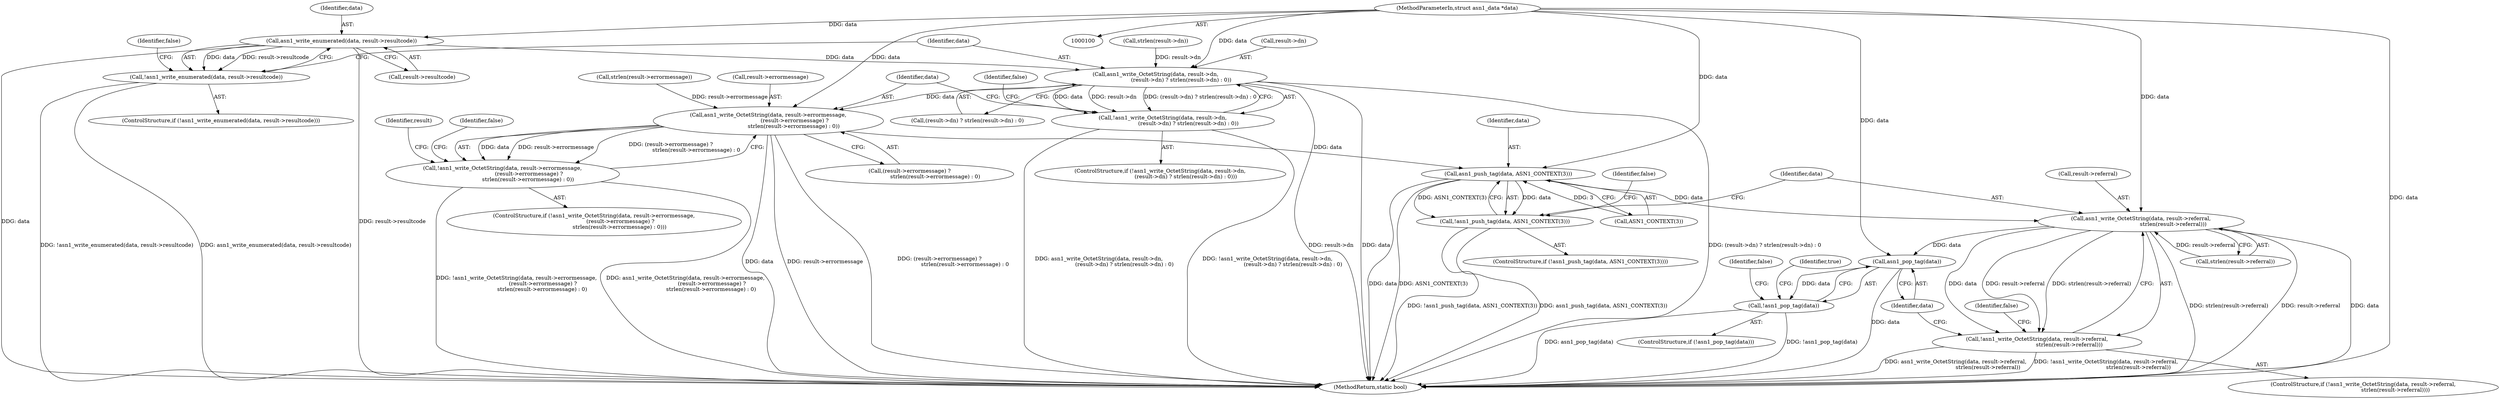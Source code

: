 digraph "0_samba_530d50a1abdcdf4d1775652d4c456c1274d83d8d_0@pointer" {
"1000106" [label="(Call,asn1_write_enumerated(data, result->resultcode))"];
"1000101" [label="(MethodParameterIn,struct asn1_data *data)"];
"1000105" [label="(Call,!asn1_write_enumerated(data, result->resultcode))"];
"1000115" [label="(Call,asn1_write_OctetString(data, result->dn,\n                              (result->dn) ? strlen(result->dn) : 0))"];
"1000114" [label="(Call,!asn1_write_OctetString(data, result->dn,\n                              (result->dn) ? strlen(result->dn) : 0))"];
"1000133" [label="(Call,asn1_write_OctetString(data, result->errormessage,\n                               (result->errormessage) ?\n                              strlen(result->errormessage) : 0))"];
"1000132" [label="(Call,!asn1_write_OctetString(data, result->errormessage,\n                               (result->errormessage) ?\n                              strlen(result->errormessage) : 0))"];
"1000156" [label="(Call,asn1_push_tag(data, ASN1_CONTEXT(3)))"];
"1000155" [label="(Call,!asn1_push_tag(data, ASN1_CONTEXT(3)))"];
"1000164" [label="(Call,asn1_write_OctetString(data, result->referral,\n                                      strlen(result->referral)))"];
"1000163" [label="(Call,!asn1_write_OctetString(data, result->referral,\n                                      strlen(result->referral)))"];
"1000177" [label="(Call,asn1_pop_tag(data))"];
"1000176" [label="(Call,!asn1_pop_tag(data))"];
"1000120" [label="(Call,(result->dn) ? strlen(result->dn) : 0)"];
"1000124" [label="(Call,strlen(result->dn))"];
"1000176" [label="(Call,!asn1_pop_tag(data))"];
"1000151" [label="(Identifier,result)"];
"1000162" [label="(ControlStructure,if (!asn1_write_OctetString(data, result->referral,\n                                      strlen(result->referral))))"];
"1000156" [label="(Call,asn1_push_tag(data, ASN1_CONTEXT(3)))"];
"1000165" [label="(Identifier,data)"];
"1000164" [label="(Call,asn1_write_OctetString(data, result->referral,\n                                      strlen(result->referral)))"];
"1000101" [label="(MethodParameterIn,struct asn1_data *data)"];
"1000180" [label="(Identifier,false)"];
"1000175" [label="(ControlStructure,if (!asn1_pop_tag(data)))"];
"1000177" [label="(Call,asn1_pop_tag(data))"];
"1000178" [label="(Identifier,data)"];
"1000112" [label="(Identifier,false)"];
"1000157" [label="(Identifier,data)"];
"1000105" [label="(Call,!asn1_write_enumerated(data, result->resultcode))"];
"1000182" [label="(Identifier,true)"];
"1000114" [label="(Call,!asn1_write_OctetString(data, result->dn,\n                              (result->dn) ? strlen(result->dn) : 0))"];
"1000107" [label="(Identifier,data)"];
"1000161" [label="(Identifier,false)"];
"1000163" [label="(Call,!asn1_write_OctetString(data, result->referral,\n                                      strlen(result->referral)))"];
"1000115" [label="(Call,asn1_write_OctetString(data, result->dn,\n                              (result->dn) ? strlen(result->dn) : 0))"];
"1000131" [label="(ControlStructure,if (!asn1_write_OctetString(data, result->errormessage,\n                               (result->errormessage) ?\n                              strlen(result->errormessage) : 0)))"];
"1000132" [label="(Call,!asn1_write_OctetString(data, result->errormessage,\n                               (result->errormessage) ?\n                              strlen(result->errormessage) : 0))"];
"1000166" [label="(Call,result->referral)"];
"1000104" [label="(ControlStructure,if (!asn1_write_enumerated(data, result->resultcode)))"];
"1000148" [label="(Identifier,false)"];
"1000106" [label="(Call,asn1_write_enumerated(data, result->resultcode))"];
"1000116" [label="(Identifier,data)"];
"1000133" [label="(Call,asn1_write_OctetString(data, result->errormessage,\n                               (result->errormessage) ?\n                              strlen(result->errormessage) : 0))"];
"1000183" [label="(MethodReturn,static bool)"];
"1000155" [label="(Call,!asn1_push_tag(data, ASN1_CONTEXT(3)))"];
"1000138" [label="(Call,(result->errormessage) ?\n                              strlen(result->errormessage) : 0)"];
"1000158" [label="(Call,ASN1_CONTEXT(3))"];
"1000113" [label="(ControlStructure,if (!asn1_write_OctetString(data, result->dn,\n                              (result->dn) ? strlen(result->dn) : 0)))"];
"1000134" [label="(Identifier,data)"];
"1000169" [label="(Call,strlen(result->referral))"];
"1000154" [label="(ControlStructure,if (!asn1_push_tag(data, ASN1_CONTEXT(3))))"];
"1000108" [label="(Call,result->resultcode)"];
"1000142" [label="(Call,strlen(result->errormessage))"];
"1000135" [label="(Call,result->errormessage)"];
"1000117" [label="(Call,result->dn)"];
"1000174" [label="(Identifier,false)"];
"1000130" [label="(Identifier,false)"];
"1000106" -> "1000105"  [label="AST: "];
"1000106" -> "1000108"  [label="CFG: "];
"1000107" -> "1000106"  [label="AST: "];
"1000108" -> "1000106"  [label="AST: "];
"1000105" -> "1000106"  [label="CFG: "];
"1000106" -> "1000183"  [label="DDG: result->resultcode"];
"1000106" -> "1000183"  [label="DDG: data"];
"1000106" -> "1000105"  [label="DDG: data"];
"1000106" -> "1000105"  [label="DDG: result->resultcode"];
"1000101" -> "1000106"  [label="DDG: data"];
"1000106" -> "1000115"  [label="DDG: data"];
"1000101" -> "1000100"  [label="AST: "];
"1000101" -> "1000183"  [label="DDG: data"];
"1000101" -> "1000115"  [label="DDG: data"];
"1000101" -> "1000133"  [label="DDG: data"];
"1000101" -> "1000156"  [label="DDG: data"];
"1000101" -> "1000164"  [label="DDG: data"];
"1000101" -> "1000177"  [label="DDG: data"];
"1000105" -> "1000104"  [label="AST: "];
"1000112" -> "1000105"  [label="CFG: "];
"1000116" -> "1000105"  [label="CFG: "];
"1000105" -> "1000183"  [label="DDG: !asn1_write_enumerated(data, result->resultcode)"];
"1000105" -> "1000183"  [label="DDG: asn1_write_enumerated(data, result->resultcode)"];
"1000115" -> "1000114"  [label="AST: "];
"1000115" -> "1000120"  [label="CFG: "];
"1000116" -> "1000115"  [label="AST: "];
"1000117" -> "1000115"  [label="AST: "];
"1000120" -> "1000115"  [label="AST: "];
"1000114" -> "1000115"  [label="CFG: "];
"1000115" -> "1000183"  [label="DDG: data"];
"1000115" -> "1000183"  [label="DDG: result->dn"];
"1000115" -> "1000183"  [label="DDG: (result->dn) ? strlen(result->dn) : 0"];
"1000115" -> "1000114"  [label="DDG: data"];
"1000115" -> "1000114"  [label="DDG: result->dn"];
"1000115" -> "1000114"  [label="DDG: (result->dn) ? strlen(result->dn) : 0"];
"1000124" -> "1000115"  [label="DDG: result->dn"];
"1000115" -> "1000133"  [label="DDG: data"];
"1000114" -> "1000113"  [label="AST: "];
"1000130" -> "1000114"  [label="CFG: "];
"1000134" -> "1000114"  [label="CFG: "];
"1000114" -> "1000183"  [label="DDG: !asn1_write_OctetString(data, result->dn,\n                              (result->dn) ? strlen(result->dn) : 0)"];
"1000114" -> "1000183"  [label="DDG: asn1_write_OctetString(data, result->dn,\n                              (result->dn) ? strlen(result->dn) : 0)"];
"1000133" -> "1000132"  [label="AST: "];
"1000133" -> "1000138"  [label="CFG: "];
"1000134" -> "1000133"  [label="AST: "];
"1000135" -> "1000133"  [label="AST: "];
"1000138" -> "1000133"  [label="AST: "];
"1000132" -> "1000133"  [label="CFG: "];
"1000133" -> "1000183"  [label="DDG: data"];
"1000133" -> "1000183"  [label="DDG: result->errormessage"];
"1000133" -> "1000183"  [label="DDG: (result->errormessage) ?\n                              strlen(result->errormessage) : 0"];
"1000133" -> "1000132"  [label="DDG: data"];
"1000133" -> "1000132"  [label="DDG: result->errormessage"];
"1000133" -> "1000132"  [label="DDG: (result->errormessage) ?\n                              strlen(result->errormessage) : 0"];
"1000142" -> "1000133"  [label="DDG: result->errormessage"];
"1000133" -> "1000156"  [label="DDG: data"];
"1000132" -> "1000131"  [label="AST: "];
"1000148" -> "1000132"  [label="CFG: "];
"1000151" -> "1000132"  [label="CFG: "];
"1000132" -> "1000183"  [label="DDG: !asn1_write_OctetString(data, result->errormessage,\n                               (result->errormessage) ?\n                              strlen(result->errormessage) : 0)"];
"1000132" -> "1000183"  [label="DDG: asn1_write_OctetString(data, result->errormessage,\n                               (result->errormessage) ?\n                              strlen(result->errormessage) : 0)"];
"1000156" -> "1000155"  [label="AST: "];
"1000156" -> "1000158"  [label="CFG: "];
"1000157" -> "1000156"  [label="AST: "];
"1000158" -> "1000156"  [label="AST: "];
"1000155" -> "1000156"  [label="CFG: "];
"1000156" -> "1000183"  [label="DDG: data"];
"1000156" -> "1000183"  [label="DDG: ASN1_CONTEXT(3)"];
"1000156" -> "1000155"  [label="DDG: data"];
"1000156" -> "1000155"  [label="DDG: ASN1_CONTEXT(3)"];
"1000158" -> "1000156"  [label="DDG: 3"];
"1000156" -> "1000164"  [label="DDG: data"];
"1000155" -> "1000154"  [label="AST: "];
"1000161" -> "1000155"  [label="CFG: "];
"1000165" -> "1000155"  [label="CFG: "];
"1000155" -> "1000183"  [label="DDG: !asn1_push_tag(data, ASN1_CONTEXT(3))"];
"1000155" -> "1000183"  [label="DDG: asn1_push_tag(data, ASN1_CONTEXT(3))"];
"1000164" -> "1000163"  [label="AST: "];
"1000164" -> "1000169"  [label="CFG: "];
"1000165" -> "1000164"  [label="AST: "];
"1000166" -> "1000164"  [label="AST: "];
"1000169" -> "1000164"  [label="AST: "];
"1000163" -> "1000164"  [label="CFG: "];
"1000164" -> "1000183"  [label="DDG: strlen(result->referral)"];
"1000164" -> "1000183"  [label="DDG: result->referral"];
"1000164" -> "1000183"  [label="DDG: data"];
"1000164" -> "1000163"  [label="DDG: data"];
"1000164" -> "1000163"  [label="DDG: result->referral"];
"1000164" -> "1000163"  [label="DDG: strlen(result->referral)"];
"1000169" -> "1000164"  [label="DDG: result->referral"];
"1000164" -> "1000177"  [label="DDG: data"];
"1000163" -> "1000162"  [label="AST: "];
"1000174" -> "1000163"  [label="CFG: "];
"1000178" -> "1000163"  [label="CFG: "];
"1000163" -> "1000183"  [label="DDG: asn1_write_OctetString(data, result->referral,\n                                      strlen(result->referral))"];
"1000163" -> "1000183"  [label="DDG: !asn1_write_OctetString(data, result->referral,\n                                      strlen(result->referral))"];
"1000177" -> "1000176"  [label="AST: "];
"1000177" -> "1000178"  [label="CFG: "];
"1000178" -> "1000177"  [label="AST: "];
"1000176" -> "1000177"  [label="CFG: "];
"1000177" -> "1000183"  [label="DDG: data"];
"1000177" -> "1000176"  [label="DDG: data"];
"1000176" -> "1000175"  [label="AST: "];
"1000180" -> "1000176"  [label="CFG: "];
"1000182" -> "1000176"  [label="CFG: "];
"1000176" -> "1000183"  [label="DDG: !asn1_pop_tag(data)"];
"1000176" -> "1000183"  [label="DDG: asn1_pop_tag(data)"];
}
